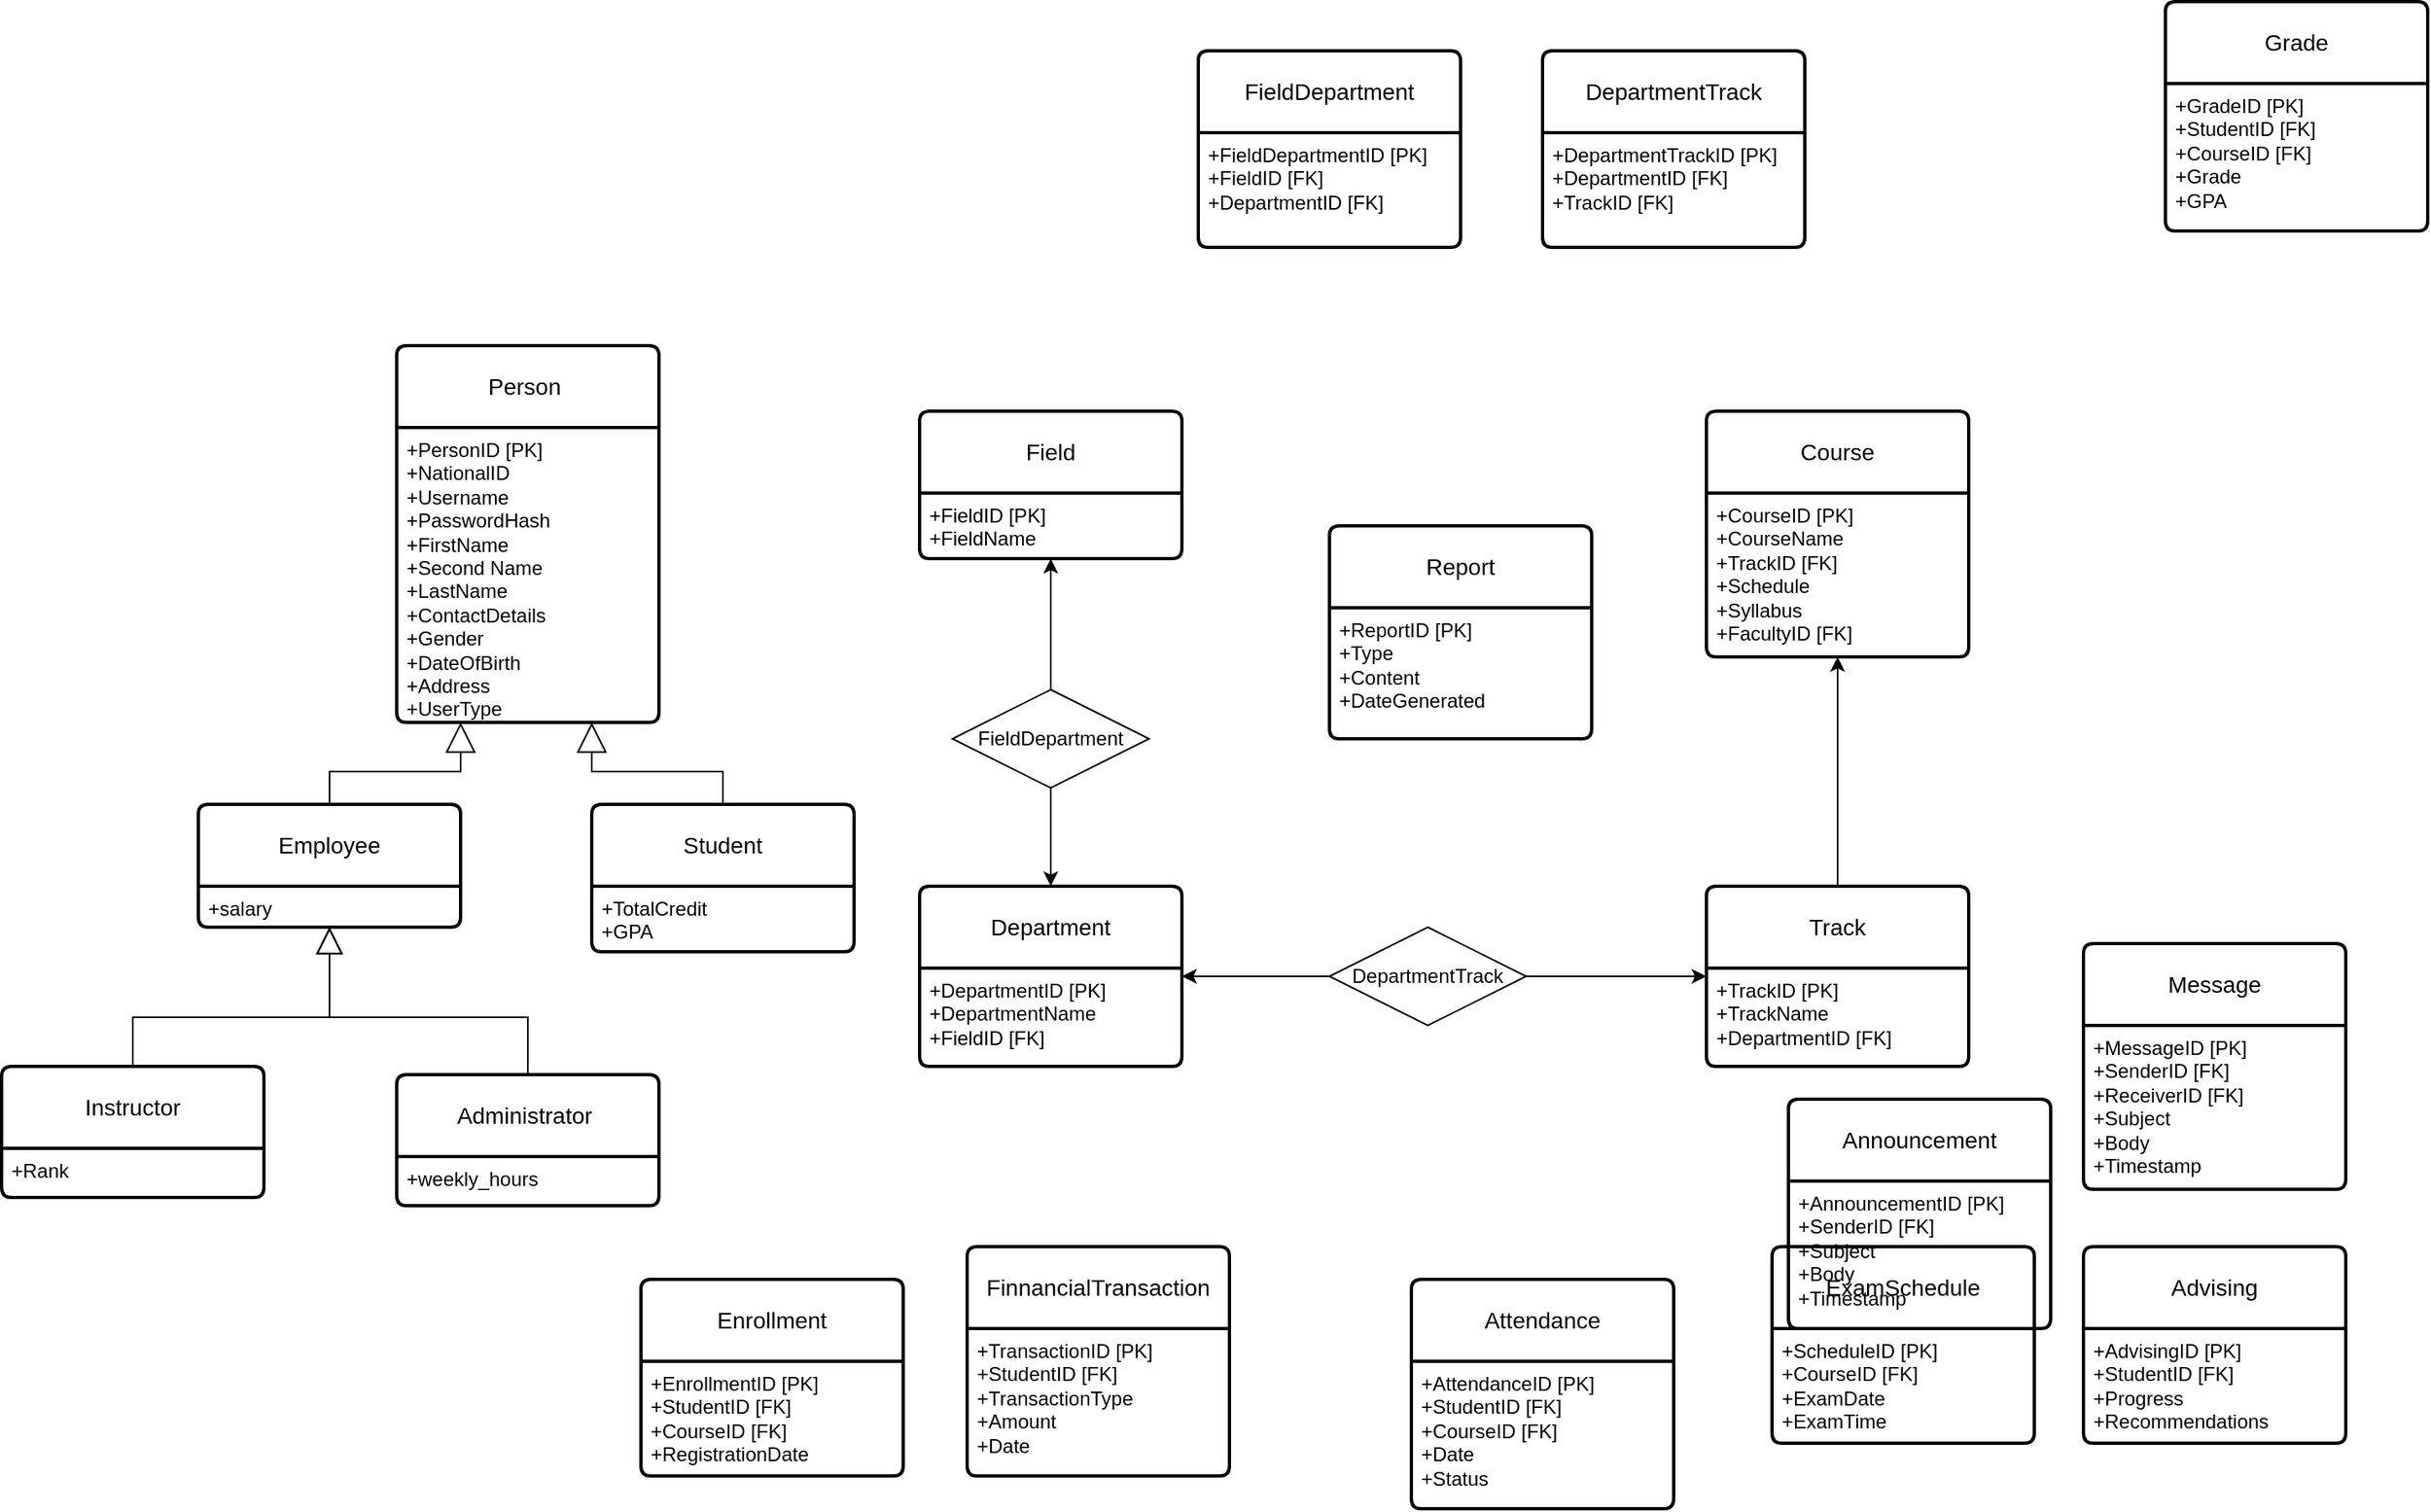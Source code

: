 <mxfile version="22.1.2" type="device">
  <diagram name="Page-1" id="xsea49cB4eC-gJnZMs8a">
    <mxGraphModel dx="1222" dy="2363" grid="1" gridSize="10" guides="1" tooltips="1" connect="1" arrows="1" fold="1" page="1" pageScale="1" pageWidth="827" pageHeight="1169" math="0" shadow="0">
      <root>
        <mxCell id="0" />
        <mxCell id="1" parent="0" />
        <mxCell id="bFi3GuDL-4pGsV6YZNTf-1" value="Person&amp;nbsp;" style="swimlane;childLayout=stackLayout;horizontal=1;startSize=50;horizontalStack=0;rounded=1;fontSize=14;fontStyle=0;strokeWidth=2;resizeParent=0;resizeLast=1;shadow=0;dashed=0;align=center;arcSize=4;whiteSpace=wrap;html=1;" parent="1" vertex="1">
          <mxGeometry x="1121" y="160" width="160" height="230" as="geometry">
            <mxRectangle x="1121" y="160" width="90" height="50" as="alternateBounds" />
          </mxGeometry>
        </mxCell>
        <mxCell id="bFi3GuDL-4pGsV6YZNTf-2" value="+PersonID [PK]&lt;br&gt;+NationalID&lt;br&gt;+Username&lt;br&gt;+PasswordHash&lt;br&gt;+FirstName&lt;br&gt;+Second Name&lt;br&gt;+LastName&lt;br&gt;+ContactDetails&lt;br&gt;+Gender&lt;br&gt;+DateOfBirth&lt;br&gt;+Address&lt;br&gt;+UserType" style="align=left;strokeColor=none;fillColor=none;spacingLeft=4;fontSize=12;verticalAlign=top;resizable=0;rotatable=0;part=1;html=1;" parent="bFi3GuDL-4pGsV6YZNTf-1" vertex="1">
          <mxGeometry y="50" width="160" height="180" as="geometry" />
        </mxCell>
        <mxCell id="bFi3GuDL-4pGsV6YZNTf-3" value="Enrollment" style="swimlane;childLayout=stackLayout;horizontal=1;startSize=50;horizontalStack=0;rounded=1;fontSize=14;fontStyle=0;strokeWidth=2;resizeParent=0;resizeLast=1;shadow=0;dashed=0;align=center;arcSize=4;whiteSpace=wrap;html=1;" parent="1" vertex="1">
          <mxGeometry x="1270" y="730" width="160" height="120" as="geometry" />
        </mxCell>
        <mxCell id="bFi3GuDL-4pGsV6YZNTf-4" value="+EnrollmentID [PK]&lt;br&gt;+StudentID [FK]&lt;br&gt;+CourseID [FK]&lt;br&gt;+RegistrationDate" style="align=left;strokeColor=none;fillColor=none;spacingLeft=4;fontSize=12;verticalAlign=top;resizable=0;rotatable=0;part=1;html=1;" parent="bFi3GuDL-4pGsV6YZNTf-3" vertex="1">
          <mxGeometry y="50" width="160" height="70" as="geometry" />
        </mxCell>
        <mxCell id="bFi3GuDL-4pGsV6YZNTf-5" value="Field" style="swimlane;childLayout=stackLayout;horizontal=1;startSize=50;horizontalStack=0;rounded=1;fontSize=14;fontStyle=0;strokeWidth=2;resizeParent=0;resizeLast=1;shadow=0;dashed=0;align=center;arcSize=4;whiteSpace=wrap;html=1;" parent="1" vertex="1">
          <mxGeometry x="1440" y="200" width="160" height="90" as="geometry" />
        </mxCell>
        <mxCell id="bFi3GuDL-4pGsV6YZNTf-6" value="+FieldID [PK]&lt;br&gt;+FieldName" style="align=left;strokeColor=none;fillColor=none;spacingLeft=4;fontSize=12;verticalAlign=top;resizable=0;rotatable=0;part=1;html=1;" parent="bFi3GuDL-4pGsV6YZNTf-5" vertex="1">
          <mxGeometry y="50" width="160" height="40" as="geometry" />
        </mxCell>
        <mxCell id="bFi3GuDL-4pGsV6YZNTf-7" value="Grade" style="swimlane;childLayout=stackLayout;horizontal=1;startSize=50;horizontalStack=0;rounded=1;fontSize=14;fontStyle=0;strokeWidth=2;resizeParent=0;resizeLast=1;shadow=0;dashed=0;align=center;arcSize=4;whiteSpace=wrap;html=1;" parent="1" vertex="1">
          <mxGeometry x="2200" y="-50" width="160" height="140" as="geometry" />
        </mxCell>
        <mxCell id="bFi3GuDL-4pGsV6YZNTf-8" value="+GradeID [PK]&lt;br&gt;+StudentID [FK]&lt;br&gt;+CourseID [FK]&lt;br&gt;+Grade&lt;br&gt;+GPA" style="align=left;strokeColor=none;fillColor=none;spacingLeft=4;fontSize=12;verticalAlign=top;resizable=0;rotatable=0;part=1;html=1;" parent="bFi3GuDL-4pGsV6YZNTf-7" vertex="1">
          <mxGeometry y="50" width="160" height="90" as="geometry" />
        </mxCell>
        <mxCell id="bFi3GuDL-4pGsV6YZNTf-9" value="Department" style="swimlane;childLayout=stackLayout;horizontal=1;startSize=50;horizontalStack=0;rounded=1;fontSize=14;fontStyle=0;strokeWidth=2;resizeParent=0;resizeLast=1;shadow=0;dashed=0;align=center;arcSize=4;whiteSpace=wrap;html=1;" parent="1" vertex="1">
          <mxGeometry x="1440" y="490" width="160" height="110" as="geometry" />
        </mxCell>
        <mxCell id="bFi3GuDL-4pGsV6YZNTf-10" value="+DepartmentID [PK]&lt;br&gt;+DepartmentName&lt;br&gt;+FieldID [FK]" style="align=left;strokeColor=none;fillColor=none;spacingLeft=4;fontSize=12;verticalAlign=top;resizable=0;rotatable=0;part=1;html=1;" parent="bFi3GuDL-4pGsV6YZNTf-9" vertex="1">
          <mxGeometry y="50" width="160" height="60" as="geometry" />
        </mxCell>
        <mxCell id="bFi3GuDL-4pGsV6YZNTf-11" value="ExamSchedule" style="swimlane;childLayout=stackLayout;horizontal=1;startSize=50;horizontalStack=0;rounded=1;fontSize=14;fontStyle=0;strokeWidth=2;resizeParent=0;resizeLast=1;shadow=0;dashed=0;align=center;arcSize=4;whiteSpace=wrap;html=1;" parent="1" vertex="1">
          <mxGeometry x="1960" y="710" width="160" height="120" as="geometry" />
        </mxCell>
        <mxCell id="bFi3GuDL-4pGsV6YZNTf-12" value="+ScheduleID [PK]&lt;br&gt;+CourseID [FK]&lt;br&gt;+ExamDate&lt;br&gt;+ExamTime" style="align=left;strokeColor=none;fillColor=none;spacingLeft=4;fontSize=12;verticalAlign=top;resizable=0;rotatable=0;part=1;html=1;" parent="bFi3GuDL-4pGsV6YZNTf-11" vertex="1">
          <mxGeometry y="50" width="160" height="70" as="geometry" />
        </mxCell>
        <mxCell id="bFi3GuDL-4pGsV6YZNTf-13" value="Attendance" style="swimlane;childLayout=stackLayout;horizontal=1;startSize=50;horizontalStack=0;rounded=1;fontSize=14;fontStyle=0;strokeWidth=2;resizeParent=0;resizeLast=1;shadow=0;dashed=0;align=center;arcSize=4;whiteSpace=wrap;html=1;" parent="1" vertex="1">
          <mxGeometry x="1740" y="730" width="160" height="140" as="geometry" />
        </mxCell>
        <mxCell id="bFi3GuDL-4pGsV6YZNTf-14" value="+AttendanceID [PK]&lt;br&gt;+StudentID [FK]&lt;br&gt;+CourseID [FK]&lt;br&gt;+Date&lt;br&gt;+Status" style="align=left;strokeColor=none;fillColor=none;spacingLeft=4;fontSize=12;verticalAlign=top;resizable=0;rotatable=0;part=1;html=1;" parent="bFi3GuDL-4pGsV6YZNTf-13" vertex="1">
          <mxGeometry y="50" width="160" height="90" as="geometry" />
        </mxCell>
        <mxCell id="bFi3GuDL-4pGsV6YZNTf-89" style="edgeStyle=orthogonalEdgeStyle;rounded=0;orthogonalLoop=1;jettySize=auto;html=1;" parent="1" source="bFi3GuDL-4pGsV6YZNTf-15" target="bFi3GuDL-4pGsV6YZNTf-20" edge="1">
          <mxGeometry relative="1" as="geometry" />
        </mxCell>
        <mxCell id="bFi3GuDL-4pGsV6YZNTf-15" value="Track" style="swimlane;childLayout=stackLayout;horizontal=1;startSize=50;horizontalStack=0;rounded=1;fontSize=14;fontStyle=0;strokeWidth=2;resizeParent=0;resizeLast=1;shadow=0;dashed=0;align=center;arcSize=4;whiteSpace=wrap;html=1;" parent="1" vertex="1">
          <mxGeometry x="1920" y="490" width="160" height="110" as="geometry" />
        </mxCell>
        <mxCell id="bFi3GuDL-4pGsV6YZNTf-16" value="+TrackID [PK]&lt;br&gt;+TrackName&lt;br&gt;+DepartmentID [FK]" style="align=left;strokeColor=none;fillColor=none;spacingLeft=4;fontSize=12;verticalAlign=top;resizable=0;rotatable=0;part=1;html=1;" parent="bFi3GuDL-4pGsV6YZNTf-15" vertex="1">
          <mxGeometry y="50" width="160" height="60" as="geometry" />
        </mxCell>
        <mxCell id="bFi3GuDL-4pGsV6YZNTf-17" value="FinnancialTransaction" style="swimlane;childLayout=stackLayout;horizontal=1;startSize=50;horizontalStack=0;rounded=1;fontSize=14;fontStyle=0;strokeWidth=2;resizeParent=0;resizeLast=1;shadow=0;dashed=0;align=center;arcSize=4;whiteSpace=wrap;html=1;" parent="1" vertex="1">
          <mxGeometry x="1469" y="710" width="160" height="140" as="geometry" />
        </mxCell>
        <mxCell id="bFi3GuDL-4pGsV6YZNTf-18" value="+TransactionID [PK]&lt;br&gt;+StudentID [FK]&lt;br&gt;+TransactionType&lt;br&gt;+Amount&lt;br&gt;+Date" style="align=left;strokeColor=none;fillColor=none;spacingLeft=4;fontSize=12;verticalAlign=top;resizable=0;rotatable=0;part=1;html=1;" parent="bFi3GuDL-4pGsV6YZNTf-17" vertex="1">
          <mxGeometry y="50" width="160" height="90" as="geometry" />
        </mxCell>
        <mxCell id="bFi3GuDL-4pGsV6YZNTf-19" value="Course" style="swimlane;childLayout=stackLayout;horizontal=1;startSize=50;horizontalStack=0;rounded=1;fontSize=14;fontStyle=0;strokeWidth=2;resizeParent=0;resizeLast=1;shadow=0;dashed=0;align=center;arcSize=4;whiteSpace=wrap;html=1;" parent="1" vertex="1">
          <mxGeometry x="1920" y="200" width="160" height="150" as="geometry" />
        </mxCell>
        <mxCell id="bFi3GuDL-4pGsV6YZNTf-20" value="+CourseID [PK]&lt;br&gt;+CourseName&lt;br&gt;+TrackID [FK]&lt;br&gt;+Schedule&lt;br&gt;+Syllabus&lt;br&gt;+FacultyID [FK]" style="align=left;strokeColor=none;fillColor=none;spacingLeft=4;fontSize=12;verticalAlign=top;resizable=0;rotatable=0;part=1;html=1;" parent="bFi3GuDL-4pGsV6YZNTf-19" vertex="1">
          <mxGeometry y="50" width="160" height="100" as="geometry" />
        </mxCell>
        <mxCell id="bFi3GuDL-4pGsV6YZNTf-34" value="Message" style="swimlane;childLayout=stackLayout;horizontal=1;startSize=50;horizontalStack=0;rounded=1;fontSize=14;fontStyle=0;strokeWidth=2;resizeParent=0;resizeLast=1;shadow=0;dashed=0;align=center;arcSize=4;whiteSpace=wrap;html=1;" parent="1" vertex="1">
          <mxGeometry x="2150" y="525" width="160" height="150" as="geometry" />
        </mxCell>
        <mxCell id="bFi3GuDL-4pGsV6YZNTf-35" value="+MessageID [PK]&lt;br&gt;+SenderID [FK]&lt;br&gt;+ReceiverID [FK]&lt;br&gt;+Subject&lt;br&gt;+Body&lt;br&gt;+Timestamp" style="align=left;strokeColor=none;fillColor=none;spacingLeft=4;fontSize=12;verticalAlign=top;resizable=0;rotatable=0;part=1;html=1;" parent="bFi3GuDL-4pGsV6YZNTf-34" vertex="1">
          <mxGeometry y="50" width="160" height="100" as="geometry" />
        </mxCell>
        <mxCell id="bFi3GuDL-4pGsV6YZNTf-36" value="Report" style="swimlane;childLayout=stackLayout;horizontal=1;startSize=50;horizontalStack=0;rounded=1;fontSize=14;fontStyle=0;strokeWidth=2;resizeParent=0;resizeLast=1;shadow=0;dashed=0;align=center;arcSize=4;whiteSpace=wrap;html=1;" parent="1" vertex="1">
          <mxGeometry x="1690" y="270" width="160" height="130" as="geometry" />
        </mxCell>
        <mxCell id="bFi3GuDL-4pGsV6YZNTf-37" value="+ReportID [PK]&lt;br&gt;+Type&lt;br&gt;+Content&lt;br&gt;+DateGenerated" style="align=left;strokeColor=none;fillColor=none;spacingLeft=4;fontSize=12;verticalAlign=top;resizable=0;rotatable=0;part=1;html=1;" parent="bFi3GuDL-4pGsV6YZNTf-36" vertex="1">
          <mxGeometry y="50" width="160" height="80" as="geometry" />
        </mxCell>
        <mxCell id="bFi3GuDL-4pGsV6YZNTf-38" value="FieldDepartment" style="swimlane;childLayout=stackLayout;horizontal=1;startSize=50;horizontalStack=0;rounded=1;fontSize=14;fontStyle=0;strokeWidth=2;resizeParent=0;resizeLast=1;shadow=0;dashed=0;align=center;arcSize=4;whiteSpace=wrap;html=1;" parent="1" vertex="1">
          <mxGeometry x="1610" y="-20" width="160" height="120" as="geometry" />
        </mxCell>
        <mxCell id="bFi3GuDL-4pGsV6YZNTf-39" value="+FieldDepartmentID [PK]&lt;br&gt;+FieldID [FK]&lt;br&gt;+DepartmentID [FK]" style="align=left;strokeColor=none;fillColor=none;spacingLeft=4;fontSize=12;verticalAlign=top;resizable=0;rotatable=0;part=1;html=1;" parent="bFi3GuDL-4pGsV6YZNTf-38" vertex="1">
          <mxGeometry y="50" width="160" height="70" as="geometry" />
        </mxCell>
        <mxCell id="bFi3GuDL-4pGsV6YZNTf-40" value="DepartmentTrack" style="swimlane;childLayout=stackLayout;horizontal=1;startSize=50;horizontalStack=0;rounded=1;fontSize=14;fontStyle=0;strokeWidth=2;resizeParent=0;resizeLast=1;shadow=0;dashed=0;align=center;arcSize=4;whiteSpace=wrap;html=1;" parent="1" vertex="1">
          <mxGeometry x="1820" y="-20" width="160" height="120" as="geometry" />
        </mxCell>
        <mxCell id="bFi3GuDL-4pGsV6YZNTf-41" value="+DepartmentTrackID [PK]&lt;br&gt;+DepartmentID [FK]&lt;br&gt;+TrackID [FK]&lt;span style=&quot;white-space: pre;&quot;&gt;&#x9;&lt;/span&gt;" style="align=left;strokeColor=none;fillColor=none;spacingLeft=4;fontSize=12;verticalAlign=top;resizable=0;rotatable=0;part=1;html=1;" parent="bFi3GuDL-4pGsV6YZNTf-40" vertex="1">
          <mxGeometry y="50" width="160" height="70" as="geometry" />
        </mxCell>
        <mxCell id="bFi3GuDL-4pGsV6YZNTf-42" value="Announcement" style="swimlane;childLayout=stackLayout;horizontal=1;startSize=50;horizontalStack=0;rounded=1;fontSize=14;fontStyle=0;strokeWidth=2;resizeParent=0;resizeLast=1;shadow=0;dashed=0;align=center;arcSize=4;whiteSpace=wrap;html=1;" parent="1" vertex="1">
          <mxGeometry x="1970" y="620" width="160" height="140" as="geometry" />
        </mxCell>
        <mxCell id="bFi3GuDL-4pGsV6YZNTf-43" value="+AnnouncementID [PK]&lt;br&gt;&lt;span style=&quot;background-color: initial;&quot;&gt;+&lt;/span&gt;SenderID [FK]&lt;br&gt;&lt;span style=&quot;background-color: initial;&quot;&gt;+&lt;/span&gt;Subject&lt;br&gt;+Body&lt;br&gt;+Timestamp" style="align=left;strokeColor=none;fillColor=none;spacingLeft=4;fontSize=12;verticalAlign=top;resizable=0;rotatable=0;part=1;html=1;" parent="bFi3GuDL-4pGsV6YZNTf-42" vertex="1">
          <mxGeometry y="50" width="160" height="90" as="geometry" />
        </mxCell>
        <mxCell id="bFi3GuDL-4pGsV6YZNTf-44" value="Advising" style="swimlane;childLayout=stackLayout;horizontal=1;startSize=50;horizontalStack=0;rounded=1;fontSize=14;fontStyle=0;strokeWidth=2;resizeParent=0;resizeLast=1;shadow=0;dashed=0;align=center;arcSize=4;whiteSpace=wrap;html=1;" parent="1" vertex="1">
          <mxGeometry x="2150" y="710" width="160" height="120" as="geometry" />
        </mxCell>
        <mxCell id="bFi3GuDL-4pGsV6YZNTf-45" value="+AdvisingID [PK]&lt;br&gt;+StudentID [FK]&lt;br&gt;+Progress&lt;br&gt;+Recommendations" style="align=left;strokeColor=none;fillColor=none;spacingLeft=4;fontSize=12;verticalAlign=top;resizable=0;rotatable=0;part=1;html=1;" parent="bFi3GuDL-4pGsV6YZNTf-44" vertex="1">
          <mxGeometry y="50" width="160" height="70" as="geometry" />
        </mxCell>
        <mxCell id="bFi3GuDL-4pGsV6YZNTf-71" style="edgeStyle=orthogonalEdgeStyle;rounded=0;orthogonalLoop=1;jettySize=auto;html=1;endArrow=block;endFill=0;startSize=6;endSize=16;" parent="1" source="bFi3GuDL-4pGsV6YZNTf-60" target="bFi3GuDL-4pGsV6YZNTf-2" edge="1">
          <mxGeometry relative="1" as="geometry">
            <Array as="points">
              <mxPoint x="1080" y="420" />
              <mxPoint x="1160" y="420" />
            </Array>
          </mxGeometry>
        </mxCell>
        <mxCell id="bFi3GuDL-4pGsV6YZNTf-60" value="Employee" style="swimlane;childLayout=stackLayout;horizontal=1;startSize=50;horizontalStack=0;rounded=1;fontSize=14;fontStyle=0;strokeWidth=2;resizeParent=0;resizeLast=1;shadow=0;dashed=0;align=center;arcSize=4;whiteSpace=wrap;html=1;" parent="1" vertex="1">
          <mxGeometry x="1000" y="440" width="160" height="75" as="geometry" />
        </mxCell>
        <mxCell id="bFi3GuDL-4pGsV6YZNTf-61" value="+salary" style="align=left;strokeColor=none;fillColor=none;spacingLeft=4;fontSize=12;verticalAlign=top;resizable=0;rotatable=0;part=1;html=1;" parent="bFi3GuDL-4pGsV6YZNTf-60" vertex="1">
          <mxGeometry y="50" width="160" height="25" as="geometry" />
        </mxCell>
        <mxCell id="bFi3GuDL-4pGsV6YZNTf-62" value="Student" style="swimlane;childLayout=stackLayout;horizontal=1;startSize=50;horizontalStack=0;rounded=1;fontSize=14;fontStyle=0;strokeWidth=2;resizeParent=0;resizeLast=1;shadow=0;dashed=0;align=center;arcSize=4;whiteSpace=wrap;html=1;" parent="1" vertex="1">
          <mxGeometry x="1240" y="440" width="160" height="90" as="geometry" />
        </mxCell>
        <mxCell id="bFi3GuDL-4pGsV6YZNTf-63" value="+TotalCredit&amp;nbsp;&lt;br&gt;+GPA" style="align=left;strokeColor=none;fillColor=none;spacingLeft=4;fontSize=12;verticalAlign=top;resizable=0;rotatable=0;part=1;html=1;" parent="bFi3GuDL-4pGsV6YZNTf-62" vertex="1">
          <mxGeometry y="50" width="160" height="40" as="geometry" />
        </mxCell>
        <mxCell id="bFi3GuDL-4pGsV6YZNTf-74" style="edgeStyle=orthogonalEdgeStyle;rounded=0;orthogonalLoop=1;jettySize=auto;html=1;entryX=0.5;entryY=1;entryDx=0;entryDy=0;endArrow=block;endFill=0;endSize=14;" parent="1" source="bFi3GuDL-4pGsV6YZNTf-64" target="bFi3GuDL-4pGsV6YZNTf-61" edge="1">
          <mxGeometry relative="1" as="geometry">
            <Array as="points">
              <mxPoint x="960" y="570" />
              <mxPoint x="1080" y="570" />
            </Array>
          </mxGeometry>
        </mxCell>
        <mxCell id="bFi3GuDL-4pGsV6YZNTf-64" value="Instructor" style="swimlane;childLayout=stackLayout;horizontal=1;startSize=50;horizontalStack=0;rounded=1;fontSize=14;fontStyle=0;strokeWidth=2;resizeParent=0;resizeLast=1;shadow=0;dashed=0;align=center;arcSize=4;whiteSpace=wrap;html=1;" parent="1" vertex="1">
          <mxGeometry x="880" y="600" width="160" height="80" as="geometry" />
        </mxCell>
        <mxCell id="bFi3GuDL-4pGsV6YZNTf-65" value="+Rank" style="align=left;strokeColor=none;fillColor=none;spacingLeft=4;fontSize=12;verticalAlign=top;resizable=0;rotatable=0;part=1;html=1;" parent="bFi3GuDL-4pGsV6YZNTf-64" vertex="1">
          <mxGeometry y="50" width="160" height="30" as="geometry" />
        </mxCell>
        <mxCell id="bFi3GuDL-4pGsV6YZNTf-73" style="edgeStyle=orthogonalEdgeStyle;rounded=0;orthogonalLoop=1;jettySize=auto;html=1;entryX=0.5;entryY=1;entryDx=0;entryDy=0;endArrow=block;endFill=0;endSize=14;" parent="1" source="bFi3GuDL-4pGsV6YZNTf-66" target="bFi3GuDL-4pGsV6YZNTf-60" edge="1">
          <mxGeometry relative="1" as="geometry">
            <Array as="points">
              <mxPoint x="1201" y="570" />
              <mxPoint x="1080" y="570" />
            </Array>
          </mxGeometry>
        </mxCell>
        <mxCell id="bFi3GuDL-4pGsV6YZNTf-66" value="Administrator&amp;nbsp;" style="swimlane;childLayout=stackLayout;horizontal=1;startSize=50;horizontalStack=0;rounded=1;fontSize=14;fontStyle=0;strokeWidth=2;resizeParent=0;resizeLast=1;shadow=0;dashed=0;align=center;arcSize=4;whiteSpace=wrap;html=1;" parent="1" vertex="1">
          <mxGeometry x="1121" y="605" width="160" height="80" as="geometry" />
        </mxCell>
        <mxCell id="bFi3GuDL-4pGsV6YZNTf-67" value="+weekly_hours" style="align=left;strokeColor=none;fillColor=none;spacingLeft=4;fontSize=12;verticalAlign=top;resizable=0;rotatable=0;part=1;html=1;" parent="bFi3GuDL-4pGsV6YZNTf-66" vertex="1">
          <mxGeometry y="50" width="160" height="30" as="geometry" />
        </mxCell>
        <mxCell id="bFi3GuDL-4pGsV6YZNTf-72" style="edgeStyle=orthogonalEdgeStyle;rounded=0;orthogonalLoop=1;jettySize=auto;html=1;endArrow=block;endFill=0;startSize=6;endSize=16;exitX=0.5;exitY=0;exitDx=0;exitDy=0;" parent="1" edge="1">
          <mxGeometry relative="1" as="geometry">
            <mxPoint x="1320.02" y="440" as="sourcePoint" />
            <mxPoint x="1240.02" y="390" as="targetPoint" />
            <Array as="points">
              <mxPoint x="1320.02" y="420" />
              <mxPoint x="1240.02" y="420" />
            </Array>
          </mxGeometry>
        </mxCell>
        <mxCell id="bFi3GuDL-4pGsV6YZNTf-83" style="edgeStyle=orthogonalEdgeStyle;rounded=0;orthogonalLoop=1;jettySize=auto;html=1;" parent="1" source="bFi3GuDL-4pGsV6YZNTf-77" target="bFi3GuDL-4pGsV6YZNTf-9" edge="1">
          <mxGeometry relative="1" as="geometry" />
        </mxCell>
        <mxCell id="bFi3GuDL-4pGsV6YZNTf-84" style="edgeStyle=orthogonalEdgeStyle;rounded=0;orthogonalLoop=1;jettySize=auto;html=1;" parent="1" source="bFi3GuDL-4pGsV6YZNTf-77" target="bFi3GuDL-4pGsV6YZNTf-5" edge="1">
          <mxGeometry relative="1" as="geometry" />
        </mxCell>
        <mxCell id="bFi3GuDL-4pGsV6YZNTf-77" value="FieldDepartment" style="shape=rhombus;perimeter=rhombusPerimeter;whiteSpace=wrap;html=1;align=center;" parent="1" vertex="1">
          <mxGeometry x="1460" y="370" width="120" height="60" as="geometry" />
        </mxCell>
        <mxCell id="bFi3GuDL-4pGsV6YZNTf-87" style="edgeStyle=orthogonalEdgeStyle;rounded=0;orthogonalLoop=1;jettySize=auto;html=1;" parent="1" source="bFi3GuDL-4pGsV6YZNTf-86" target="bFi3GuDL-4pGsV6YZNTf-9" edge="1">
          <mxGeometry relative="1" as="geometry" />
        </mxCell>
        <mxCell id="bFi3GuDL-4pGsV6YZNTf-88" style="edgeStyle=orthogonalEdgeStyle;rounded=0;orthogonalLoop=1;jettySize=auto;html=1;" parent="1" source="bFi3GuDL-4pGsV6YZNTf-86" target="bFi3GuDL-4pGsV6YZNTf-15" edge="1">
          <mxGeometry relative="1" as="geometry" />
        </mxCell>
        <mxCell id="bFi3GuDL-4pGsV6YZNTf-86" value="DepartmentTrack" style="shape=rhombus;perimeter=rhombusPerimeter;whiteSpace=wrap;html=1;align=center;" parent="1" vertex="1">
          <mxGeometry x="1690" y="515" width="120" height="60" as="geometry" />
        </mxCell>
      </root>
    </mxGraphModel>
  </diagram>
</mxfile>
